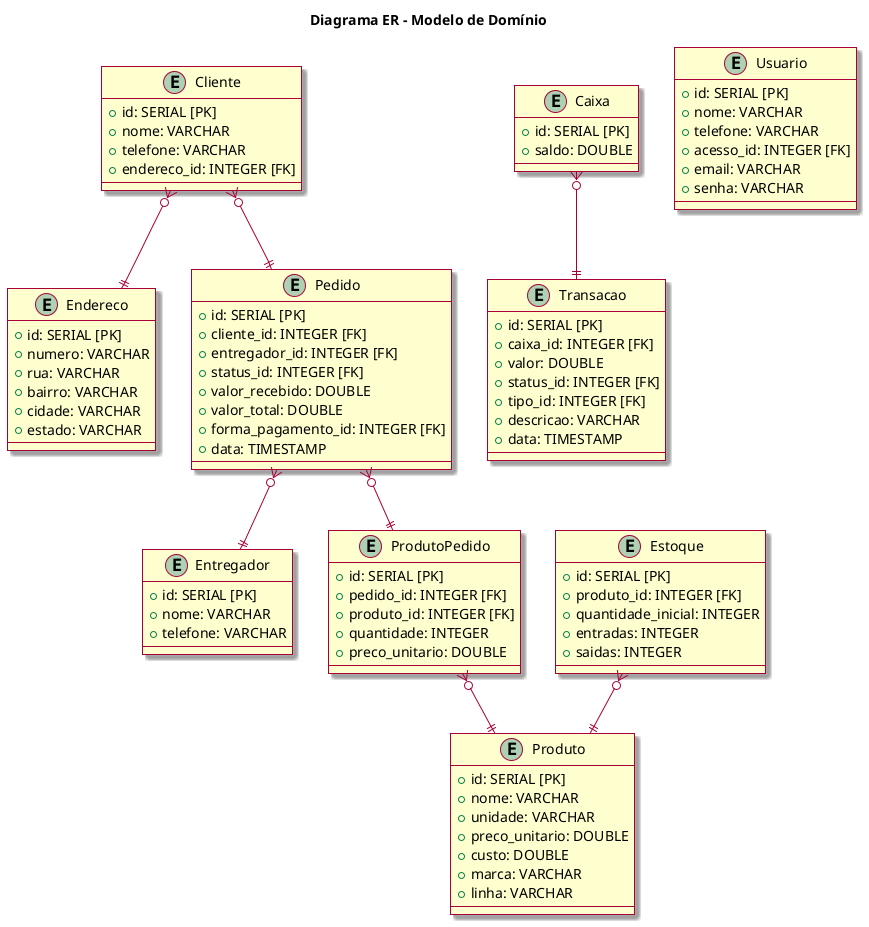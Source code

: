 @startuml Diagrama_ER
skin rose

title Diagrama ER - Modelo de Domínio

entity Cliente {
    + id: SERIAL [PK]
    + nome: VARCHAR
    + telefone: VARCHAR
    + endereco_id: INTEGER [FK]
}

entity Endereco {
    + id: SERIAL [PK]
    + numero: VARCHAR
    + rua: VARCHAR
    + bairro: VARCHAR
    + cidade: VARCHAR
    + estado: VARCHAR
}

entity Pedido {
    + id: SERIAL [PK]
    + cliente_id: INTEGER [FK]
    + entregador_id: INTEGER [FK]
    + status_id: INTEGER [FK]
    + valor_recebido: DOUBLE
    + valor_total: DOUBLE
    + forma_pagamento_id: INTEGER [FK]
    + data: TIMESTAMP
}

entity Entregador {
    + id: SERIAL [PK]
    + nome: VARCHAR
    + telefone: VARCHAR
}

entity Produto {
    + id: SERIAL [PK]
    + nome: VARCHAR
    + unidade: VARCHAR
    + preco_unitario: DOUBLE
    + custo: DOUBLE
    + marca: VARCHAR
    + linha: VARCHAR
}

entity ProdutoPedido {
    + id: SERIAL [PK]
    + pedido_id: INTEGER [FK]
    + produto_id: INTEGER [FK]
    + quantidade: INTEGER
    + preco_unitario: DOUBLE
}

entity Estoque {
    + id: SERIAL [PK]
    + produto_id: INTEGER [FK]
    + quantidade_inicial: INTEGER
    + entradas: INTEGER
    + saidas: INTEGER
}

entity Caixa {
    + id: SERIAL [PK]
    + saldo: DOUBLE
}

entity Transacao {
    + id: SERIAL [PK]
    + caixa_id: INTEGER [FK]
    + valor: DOUBLE
    + status_id: INTEGER [FK]
    + tipo_id: INTEGER [FK]
    + descricao: VARCHAR
    + data: TIMESTAMP
}

entity Usuario {
    + id: SERIAL [PK]
    + nome: VARCHAR
    + telefone: VARCHAR
    + acesso_id: INTEGER [FK]
    + email: VARCHAR
    + senha: VARCHAR
}

Cliente }o--|| Endereco
Cliente }o--|| Pedido
Pedido }o--|| Entregador
Pedido }o--|| ProdutoPedido
ProdutoPedido }o--|| Produto
Estoque }o--|| Produto
Caixa }o--|| Transacao
@enduml
